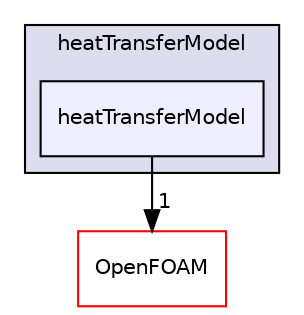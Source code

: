 digraph "src/regionModels/surfaceFilmModels/submodels/thermo/heatTransferModel/heatTransferModel" {
  bgcolor=transparent;
  compound=true
  node [ fontsize="10", fontname="Helvetica"];
  edge [ labelfontsize="10", labelfontname="Helvetica"];
  subgraph clusterdir_c66a9f62c3f9db27452d795171e9cfbb {
    graph [ bgcolor="#ddddee", pencolor="black", label="heatTransferModel" fontname="Helvetica", fontsize="10", URL="dir_c66a9f62c3f9db27452d795171e9cfbb.html"]
  dir_c3dd615ac9837941ab57dbeaa48e5ef5 [shape=box, label="heatTransferModel", style="filled", fillcolor="#eeeeff", pencolor="black", URL="dir_c3dd615ac9837941ab57dbeaa48e5ef5.html"];
  }
  dir_c5473ff19b20e6ec4dfe5c310b3778a8 [shape=box label="OpenFOAM" color="red" URL="dir_c5473ff19b20e6ec4dfe5c310b3778a8.html"];
  dir_c3dd615ac9837941ab57dbeaa48e5ef5->dir_c5473ff19b20e6ec4dfe5c310b3778a8 [headlabel="1", labeldistance=1.5 headhref="dir_002573_001929.html"];
}
